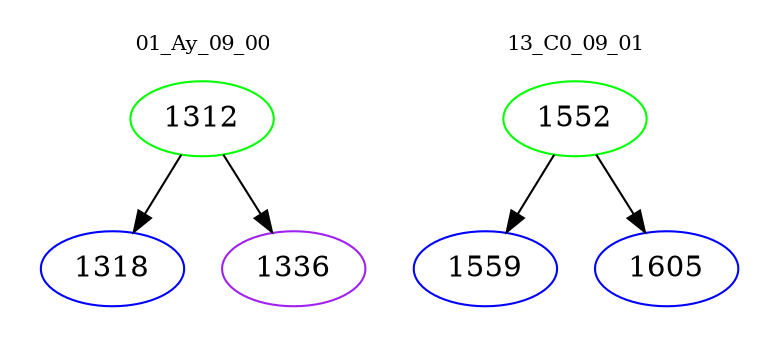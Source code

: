 digraph{
subgraph cluster_0 {
color = white
label = "01_Ay_09_00";
fontsize=10;
T0_1312 [label="1312", color="green"]
T0_1312 -> T0_1318 [color="black"]
T0_1318 [label="1318", color="blue"]
T0_1312 -> T0_1336 [color="black"]
T0_1336 [label="1336", color="purple"]
}
subgraph cluster_1 {
color = white
label = "13_C0_09_01";
fontsize=10;
T1_1552 [label="1552", color="green"]
T1_1552 -> T1_1559 [color="black"]
T1_1559 [label="1559", color="blue"]
T1_1552 -> T1_1605 [color="black"]
T1_1605 [label="1605", color="blue"]
}
}
